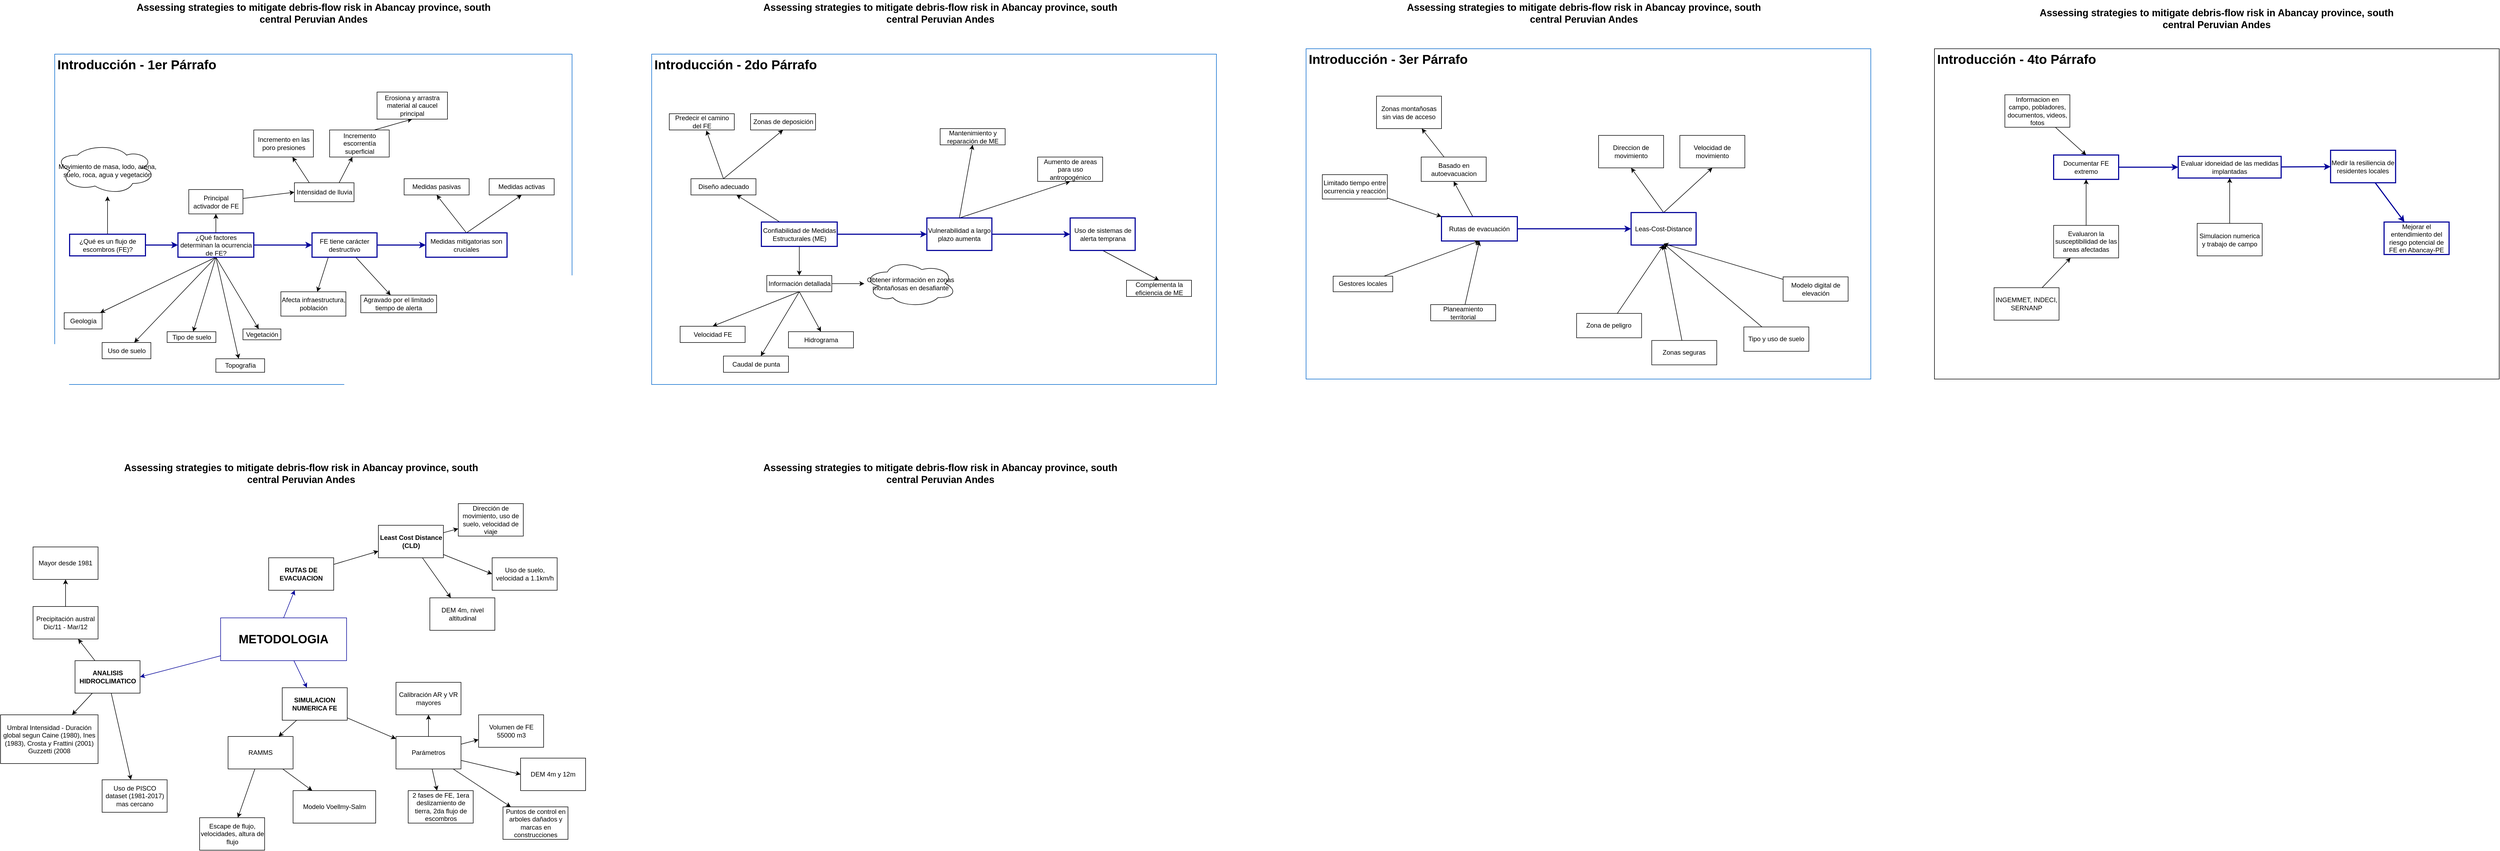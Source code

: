 <mxfile version="13.9.2" type="github">
  <diagram id="wpLm4l1lKHVmqFgt216w" name="Page-1">
    <mxGraphModel dx="1240" dy="643" grid="1" gridSize="10" guides="1" tooltips="1" connect="1" arrows="1" fold="1" page="1" pageScale="1" pageWidth="1169" pageHeight="827" math="0" shadow="0">
      <root>
        <mxCell id="0" />
        <mxCell id="1" parent="0" />
        <mxCell id="ySZGsKwig4zXzQ0qDYDw-18" value="&lt;h1&gt;Introducción - 1er Párrafo&lt;/h1&gt;" style="text;html=1;spacing=5;spacingTop=-20;whiteSpace=wrap;overflow=hidden;rounded=0;strokeColor=#0066CC;direction=west;" parent="1" vertex="1">
          <mxGeometry x="130" y="130" width="955" height="610" as="geometry" />
        </mxCell>
        <mxCell id="wNgRPNMnROrw59EM7K4U-3" value="" style="edgeStyle=orthogonalEdgeStyle;rounded=0;orthogonalLoop=1;jettySize=auto;html=1;strokeColor=#000099;strokeWidth=2;" parent="1" source="5baozU0yPbvPERcWP2Hg-1" target="wNgRPNMnROrw59EM7K4U-1" edge="1">
          <mxGeometry relative="1" as="geometry" />
        </mxCell>
        <mxCell id="wNgRPNMnROrw59EM7K4U-36" value="" style="edgeStyle=none;rounded=0;orthogonalLoop=1;jettySize=auto;html=1;" parent="1" source="5baozU0yPbvPERcWP2Hg-1" target="wNgRPNMnROrw59EM7K4U-35" edge="1">
          <mxGeometry relative="1" as="geometry" />
        </mxCell>
        <mxCell id="5baozU0yPbvPERcWP2Hg-1" value="¿Qué es un flujo de escombros (FE)?" style="rounded=0;whiteSpace=wrap;html=1;strokeColor=#000099;strokeWidth=2;" parent="1" vertex="1">
          <mxGeometry x="157.5" y="462.5" width="140" height="40" as="geometry" />
        </mxCell>
        <mxCell id="5baozU0yPbvPERcWP2Hg-2" value="&lt;div style=&quot;font-size: 18px&quot;&gt;&lt;font style=&quot;font-size: 18px&quot;&gt;&lt;b&gt;Assessing strategies to mitigate debris-flow risk in Abancay province,&amp;nbsp;&lt;/b&gt;&lt;/font&gt;&lt;b&gt;south central Peruvian Andes&lt;/b&gt;&lt;/div&gt;" style="text;html=1;strokeColor=none;fillColor=none;align=center;verticalAlign=middle;whiteSpace=wrap;rounded=0;" parent="1" vertex="1">
          <mxGeometry x="277.5" y="30" width="660" height="50" as="geometry" />
        </mxCell>
        <mxCell id="fSxVsInOuan3p5r798gy-10" value="" style="edgeStyle=orthogonalEdgeStyle;rounded=0;orthogonalLoop=1;jettySize=auto;html=1;" parent="1" edge="1">
          <mxGeometry relative="1" as="geometry">
            <mxPoint x="625.0" y="290" as="sourcePoint" />
          </mxGeometry>
        </mxCell>
        <mxCell id="fSxVsInOuan3p5r798gy-11" value="" style="edgeStyle=orthogonalEdgeStyle;rounded=0;orthogonalLoop=1;jettySize=auto;html=1;" parent="1" edge="1">
          <mxGeometry relative="1" as="geometry">
            <mxPoint x="625.0" y="410" as="sourcePoint" />
          </mxGeometry>
        </mxCell>
        <mxCell id="wNgRPNMnROrw59EM7K4U-4" value="" style="edgeStyle=orthogonalEdgeStyle;rounded=0;orthogonalLoop=1;jettySize=auto;html=1;" parent="1" source="wNgRPNMnROrw59EM7K4U-1" target="wNgRPNMnROrw59EM7K4U-2" edge="1">
          <mxGeometry relative="1" as="geometry" />
        </mxCell>
        <mxCell id="wNgRPNMnROrw59EM7K4U-22" value="" style="rounded=0;orthogonalLoop=1;jettySize=auto;html=1;exitX=0.5;exitY=1;exitDx=0;exitDy=0;" parent="1" source="wNgRPNMnROrw59EM7K4U-1" target="wNgRPNMnROrw59EM7K4U-21" edge="1">
          <mxGeometry relative="1" as="geometry" />
        </mxCell>
        <mxCell id="wNgRPNMnROrw59EM7K4U-26" style="edgeStyle=none;rounded=0;orthogonalLoop=1;jettySize=auto;html=1;exitX=0.5;exitY=1;exitDx=0;exitDy=0;" parent="1" source="wNgRPNMnROrw59EM7K4U-1" target="wNgRPNMnROrw59EM7K4U-28" edge="1">
          <mxGeometry relative="1" as="geometry">
            <mxPoint x="477.5" y="617.5" as="targetPoint" />
          </mxGeometry>
        </mxCell>
        <mxCell id="wNgRPNMnROrw59EM7K4U-29" style="edgeStyle=none;rounded=0;orthogonalLoop=1;jettySize=auto;html=1;exitX=0.5;exitY=1;exitDx=0;exitDy=0;" parent="1" source="wNgRPNMnROrw59EM7K4U-1" target="wNgRPNMnROrw59EM7K4U-30" edge="1">
          <mxGeometry relative="1" as="geometry">
            <mxPoint x="267.5" y="717.5" as="targetPoint" />
          </mxGeometry>
        </mxCell>
        <mxCell id="wNgRPNMnROrw59EM7K4U-31" style="edgeStyle=none;rounded=0;orthogonalLoop=1;jettySize=auto;html=1;exitX=0.5;exitY=1;exitDx=0;exitDy=0;" parent="1" source="wNgRPNMnROrw59EM7K4U-1" target="wNgRPNMnROrw59EM7K4U-32" edge="1">
          <mxGeometry relative="1" as="geometry">
            <mxPoint x="417.676" y="697.5" as="targetPoint" />
          </mxGeometry>
        </mxCell>
        <mxCell id="wNgRPNMnROrw59EM7K4U-33" style="edgeStyle=none;rounded=0;orthogonalLoop=1;jettySize=auto;html=1;exitX=0.5;exitY=1;exitDx=0;exitDy=0;" parent="1" source="wNgRPNMnROrw59EM7K4U-1" target="wNgRPNMnROrw59EM7K4U-34" edge="1">
          <mxGeometry relative="1" as="geometry">
            <mxPoint x="627.5" y="667.5" as="targetPoint" />
          </mxGeometry>
        </mxCell>
        <mxCell id="ySZGsKwig4zXzQ0qDYDw-6" value="" style="edgeStyle=none;rounded=0;orthogonalLoop=1;jettySize=auto;html=1;strokeColor=#000099;strokeWidth=2;" parent="1" source="wNgRPNMnROrw59EM7K4U-1" target="ySZGsKwig4zXzQ0qDYDw-5" edge="1">
          <mxGeometry relative="1" as="geometry" />
        </mxCell>
        <mxCell id="wNgRPNMnROrw59EM7K4U-1" value="¿Qué factores determinan la ocurrencia de FE?" style="rounded=0;whiteSpace=wrap;html=1;strokeColor=#000099;strokeWidth=2;" parent="1" vertex="1">
          <mxGeometry x="357.5" y="460" width="140" height="45" as="geometry" />
        </mxCell>
        <mxCell id="wNgRPNMnROrw59EM7K4U-38" value="" style="edgeStyle=none;rounded=0;orthogonalLoop=1;jettySize=auto;html=1;exitX=0.25;exitY=0;exitDx=0;exitDy=0;" parent="1" source="wNgRPNMnROrw59EM7K4U-42" target="wNgRPNMnROrw59EM7K4U-37" edge="1">
          <mxGeometry relative="1" as="geometry">
            <mxPoint x="605.5" y="397.5" as="sourcePoint" />
          </mxGeometry>
        </mxCell>
        <mxCell id="wNgRPNMnROrw59EM7K4U-41" value="" style="edgeStyle=none;rounded=0;orthogonalLoop=1;jettySize=auto;html=1;exitX=0.75;exitY=0;exitDx=0;exitDy=0;" parent="1" source="wNgRPNMnROrw59EM7K4U-42" target="wNgRPNMnROrw59EM7K4U-40" edge="1">
          <mxGeometry relative="1" as="geometry">
            <mxPoint x="627.5" y="397.5" as="sourcePoint" />
          </mxGeometry>
        </mxCell>
        <mxCell id="wNgRPNMnROrw59EM7K4U-43" style="edgeStyle=none;rounded=0;orthogonalLoop=1;jettySize=auto;html=1;entryX=0;entryY=0.5;entryDx=0;entryDy=0;" parent="1" source="wNgRPNMnROrw59EM7K4U-2" target="wNgRPNMnROrw59EM7K4U-42" edge="1">
          <mxGeometry relative="1" as="geometry" />
        </mxCell>
        <mxCell id="wNgRPNMnROrw59EM7K4U-2" value="Principal activador de FE" style="rounded=0;whiteSpace=wrap;html=1;" parent="1" vertex="1">
          <mxGeometry x="377.5" y="380" width="100" height="45" as="geometry" />
        </mxCell>
        <mxCell id="wNgRPNMnROrw59EM7K4U-21" value="Geología" style="whiteSpace=wrap;html=1;rounded=0;" parent="1" vertex="1">
          <mxGeometry x="147.5" y="607.5" width="70" height="30" as="geometry" />
        </mxCell>
        <mxCell id="wNgRPNMnROrw59EM7K4U-28" value="Topografía" style="rounded=0;whiteSpace=wrap;html=1;" parent="1" vertex="1">
          <mxGeometry x="427.5" y="692.5" width="90" height="25" as="geometry" />
        </mxCell>
        <mxCell id="wNgRPNMnROrw59EM7K4U-30" value="Uso de suelo" style="rounded=0;whiteSpace=wrap;html=1;" parent="1" vertex="1">
          <mxGeometry x="217.5" y="662.5" width="90" height="30" as="geometry" />
        </mxCell>
        <mxCell id="wNgRPNMnROrw59EM7K4U-32" value="Tipo de suelo" style="rounded=0;whiteSpace=wrap;html=1;" parent="1" vertex="1">
          <mxGeometry x="337.5" y="642.5" width="90" height="20" as="geometry" />
        </mxCell>
        <mxCell id="wNgRPNMnROrw59EM7K4U-34" value="Vegetación" style="rounded=0;whiteSpace=wrap;html=1;" parent="1" vertex="1">
          <mxGeometry x="477.5" y="637.5" width="70" height="20" as="geometry" />
        </mxCell>
        <mxCell id="wNgRPNMnROrw59EM7K4U-35" value="Movimiento de masa, lodo, arena, suelo, roca, agua y vegetación" style="ellipse;shape=cloud;whiteSpace=wrap;html=1;rounded=0;direction=west;" parent="1" vertex="1">
          <mxGeometry x="135" y="297.5" width="185" height="95" as="geometry" />
        </mxCell>
        <mxCell id="wNgRPNMnROrw59EM7K4U-37" value="Incremento en las poro presiones" style="rounded=0;whiteSpace=wrap;html=1;" parent="1" vertex="1">
          <mxGeometry x="497.5" y="270" width="110" height="50" as="geometry" />
        </mxCell>
        <mxCell id="ySZGsKwig4zXzQ0qDYDw-3" style="rounded=0;orthogonalLoop=1;jettySize=auto;html=1;exitX=0.75;exitY=0;exitDx=0;exitDy=0;entryX=0.5;entryY=1;entryDx=0;entryDy=0;" parent="1" source="wNgRPNMnROrw59EM7K4U-40" target="ySZGsKwig4zXzQ0qDYDw-2" edge="1">
          <mxGeometry relative="1" as="geometry" />
        </mxCell>
        <mxCell id="wNgRPNMnROrw59EM7K4U-40" value="Incremento escorrentía superficial" style="rounded=0;whiteSpace=wrap;html=1;" parent="1" vertex="1">
          <mxGeometry x="637.5" y="270" width="110" height="50" as="geometry" />
        </mxCell>
        <mxCell id="wNgRPNMnROrw59EM7K4U-42" value="Intensidad de lluvia" style="rounded=0;whiteSpace=wrap;html=1;" parent="1" vertex="1">
          <mxGeometry x="572.5" y="367.5" width="110" height="35" as="geometry" />
        </mxCell>
        <mxCell id="ySZGsKwig4zXzQ0qDYDw-2" value="Erosiona y arrastra material al caucel principal" style="rounded=0;whiteSpace=wrap;html=1;" parent="1" vertex="1">
          <mxGeometry x="725" y="200" width="130" height="50" as="geometry" />
        </mxCell>
        <mxCell id="ySZGsKwig4zXzQ0qDYDw-8" value="" style="edgeStyle=none;rounded=0;orthogonalLoop=1;jettySize=auto;html=1;" parent="1" source="ySZGsKwig4zXzQ0qDYDw-5" target="ySZGsKwig4zXzQ0qDYDw-7" edge="1">
          <mxGeometry relative="1" as="geometry" />
        </mxCell>
        <mxCell id="ySZGsKwig4zXzQ0qDYDw-9" style="edgeStyle=none;rounded=0;orthogonalLoop=1;jettySize=auto;html=1;exitX=0.25;exitY=1;exitDx=0;exitDy=0;" parent="1" source="ySZGsKwig4zXzQ0qDYDw-5" target="ySZGsKwig4zXzQ0qDYDw-10" edge="1">
          <mxGeometry relative="1" as="geometry">
            <mxPoint x="605" y="560" as="targetPoint" />
          </mxGeometry>
        </mxCell>
        <mxCell id="ySZGsKwig4zXzQ0qDYDw-12" value="" style="edgeStyle=none;rounded=0;orthogonalLoop=1;jettySize=auto;html=1;strokeColor=#000099;strokeWidth=2;" parent="1" source="ySZGsKwig4zXzQ0qDYDw-5" target="ySZGsKwig4zXzQ0qDYDw-11" edge="1">
          <mxGeometry relative="1" as="geometry" />
        </mxCell>
        <mxCell id="ySZGsKwig4zXzQ0qDYDw-5" value="FE tiene carácter destructivo" style="whiteSpace=wrap;html=1;rounded=0;strokeColor=#000099;strokeWidth=2;" parent="1" vertex="1">
          <mxGeometry x="605" y="460" width="120" height="45" as="geometry" />
        </mxCell>
        <mxCell id="ySZGsKwig4zXzQ0qDYDw-7" value="Agravado por el limitado tiempo de alerta" style="whiteSpace=wrap;html=1;rounded=0;" parent="1" vertex="1">
          <mxGeometry x="695" y="575" width="140" height="32.5" as="geometry" />
        </mxCell>
        <mxCell id="ySZGsKwig4zXzQ0qDYDw-10" value="Afecta infraestructura, población" style="rounded=0;whiteSpace=wrap;html=1;" parent="1" vertex="1">
          <mxGeometry x="547.5" y="568.75" width="120" height="45" as="geometry" />
        </mxCell>
        <mxCell id="ySZGsKwig4zXzQ0qDYDw-16" style="edgeStyle=none;rounded=0;orthogonalLoop=1;jettySize=auto;html=1;exitX=0.5;exitY=0;exitDx=0;exitDy=0;entryX=0.5;entryY=1;entryDx=0;entryDy=0;" parent="1" source="ySZGsKwig4zXzQ0qDYDw-11" target="ySZGsKwig4zXzQ0qDYDw-14" edge="1">
          <mxGeometry relative="1" as="geometry" />
        </mxCell>
        <mxCell id="ySZGsKwig4zXzQ0qDYDw-17" style="edgeStyle=none;rounded=0;orthogonalLoop=1;jettySize=auto;html=1;exitX=0.5;exitY=0;exitDx=0;exitDy=0;entryX=0.5;entryY=1;entryDx=0;entryDy=0;" parent="1" source="ySZGsKwig4zXzQ0qDYDw-11" target="ySZGsKwig4zXzQ0qDYDw-15" edge="1">
          <mxGeometry relative="1" as="geometry" />
        </mxCell>
        <mxCell id="ySZGsKwig4zXzQ0qDYDw-11" value="Medidas mitigatorias son cruciales" style="whiteSpace=wrap;html=1;rounded=0;strokeColor=#000099;strokeWidth=2;" parent="1" vertex="1">
          <mxGeometry x="815" y="460" width="150" height="45" as="geometry" />
        </mxCell>
        <mxCell id="ySZGsKwig4zXzQ0qDYDw-14" value="Medidas pasivas" style="rounded=0;whiteSpace=wrap;html=1;" parent="1" vertex="1">
          <mxGeometry x="775" y="360" width="120" height="30" as="geometry" />
        </mxCell>
        <mxCell id="ySZGsKwig4zXzQ0qDYDw-15" value="Medidas activas" style="rounded=0;whiteSpace=wrap;html=1;" parent="1" vertex="1">
          <mxGeometry x="932" y="360" width="120" height="30" as="geometry" />
        </mxCell>
        <mxCell id="ySZGsKwig4zXzQ0qDYDw-19" value="&lt;h1&gt;Introducción - 2do Párrafo&lt;/h1&gt;" style="text;html=1;spacing=5;spacingTop=-20;whiteSpace=wrap;overflow=hidden;rounded=0;strokeColor=#0066CC;" parent="1" vertex="1">
          <mxGeometry x="1232" y="130" width="1042.5" height="610" as="geometry" />
        </mxCell>
        <mxCell id="ySZGsKwig4zXzQ0qDYDw-20" value="&lt;div style=&quot;font-size: 18px&quot;&gt;&lt;font style=&quot;font-size: 18px&quot;&gt;&lt;b&gt;Assessing strategies to mitigate debris-flow risk in Abancay province,&amp;nbsp;&lt;/b&gt;&lt;/font&gt;&lt;b&gt;south central Peruvian Andes&lt;/b&gt;&lt;/div&gt;" style="text;html=1;strokeColor=none;fillColor=none;align=center;verticalAlign=middle;whiteSpace=wrap;rounded=0;" parent="1" vertex="1">
          <mxGeometry x="1434.5" y="30" width="660" height="50" as="geometry" />
        </mxCell>
        <mxCell id="ySZGsKwig4zXzQ0qDYDw-23" value="" style="edgeStyle=none;rounded=0;orthogonalLoop=1;jettySize=auto;html=1;" parent="1" source="ySZGsKwig4zXzQ0qDYDw-21" target="ySZGsKwig4zXzQ0qDYDw-22" edge="1">
          <mxGeometry relative="1" as="geometry" />
        </mxCell>
        <mxCell id="ySZGsKwig4zXzQ0qDYDw-29" value="" style="edgeStyle=none;rounded=0;orthogonalLoop=1;jettySize=auto;html=1;" parent="1" source="ySZGsKwig4zXzQ0qDYDw-21" target="ySZGsKwig4zXzQ0qDYDw-28" edge="1">
          <mxGeometry relative="1" as="geometry" />
        </mxCell>
        <mxCell id="Er21plmH31kkiSpSvX1S-9" value="" style="edgeStyle=none;rounded=0;orthogonalLoop=1;jettySize=auto;html=1;strokeColor=#000099;strokeWidth=2;" parent="1" source="ySZGsKwig4zXzQ0qDYDw-21" target="Er21plmH31kkiSpSvX1S-8" edge="1">
          <mxGeometry relative="1" as="geometry" />
        </mxCell>
        <mxCell id="ySZGsKwig4zXzQ0qDYDw-21" value="Confiabilidad de Medidas Estructurales (ME)" style="rounded=0;whiteSpace=wrap;html=1;fillColor=none;strokeColor=#000099;strokeWidth=2;" parent="1" vertex="1">
          <mxGeometry x="1434.5" y="440" width="140" height="45" as="geometry" />
        </mxCell>
        <mxCell id="ySZGsKwig4zXzQ0qDYDw-26" style="edgeStyle=none;rounded=0;orthogonalLoop=1;jettySize=auto;html=1;exitX=0.5;exitY=0;exitDx=0;exitDy=0;entryX=0.57;entryY=1.033;entryDx=0;entryDy=0;entryPerimeter=0;" parent="1" source="ySZGsKwig4zXzQ0qDYDw-22" target="ySZGsKwig4zXzQ0qDYDw-24" edge="1">
          <mxGeometry relative="1" as="geometry" />
        </mxCell>
        <mxCell id="ySZGsKwig4zXzQ0qDYDw-27" style="edgeStyle=none;rounded=0;orthogonalLoop=1;jettySize=auto;html=1;exitX=0.5;exitY=0;exitDx=0;exitDy=0;entryX=0.5;entryY=1;entryDx=0;entryDy=0;" parent="1" source="ySZGsKwig4zXzQ0qDYDw-22" target="ySZGsKwig4zXzQ0qDYDw-25" edge="1">
          <mxGeometry relative="1" as="geometry" />
        </mxCell>
        <mxCell id="ySZGsKwig4zXzQ0qDYDw-22" value="Diseño adecuado" style="rounded=0;whiteSpace=wrap;html=1;strokeColor=#000000;fillColor=none;" parent="1" vertex="1">
          <mxGeometry x="1304.5" y="360" width="120" height="30" as="geometry" />
        </mxCell>
        <mxCell id="ySZGsKwig4zXzQ0qDYDw-24" value="Predecir el camino del FE" style="rounded=0;whiteSpace=wrap;html=1;strokeColor=#000000;fillColor=none;" parent="1" vertex="1">
          <mxGeometry x="1264.5" y="240" width="120" height="30" as="geometry" />
        </mxCell>
        <mxCell id="ySZGsKwig4zXzQ0qDYDw-25" value="Zonas de deposición" style="rounded=0;whiteSpace=wrap;html=1;strokeColor=#000000;fillColor=none;" parent="1" vertex="1">
          <mxGeometry x="1414.5" y="240" width="120" height="30" as="geometry" />
        </mxCell>
        <mxCell id="Er21plmH31kkiSpSvX1S-3" style="rounded=0;orthogonalLoop=1;jettySize=auto;html=1;exitX=0.5;exitY=1;exitDx=0;exitDy=0;entryX=0.5;entryY=0;entryDx=0;entryDy=0;" parent="1" source="ySZGsKwig4zXzQ0qDYDw-28" target="ySZGsKwig4zXzQ0qDYDw-30" edge="1">
          <mxGeometry relative="1" as="geometry" />
        </mxCell>
        <mxCell id="Er21plmH31kkiSpSvX1S-4" style="edgeStyle=none;rounded=0;orthogonalLoop=1;jettySize=auto;html=1;exitX=0.5;exitY=1;exitDx=0;exitDy=0;" parent="1" source="ySZGsKwig4zXzQ0qDYDw-28" target="Er21plmH31kkiSpSvX1S-1" edge="1">
          <mxGeometry relative="1" as="geometry" />
        </mxCell>
        <mxCell id="Er21plmH31kkiSpSvX1S-5" style="edgeStyle=none;rounded=0;orthogonalLoop=1;jettySize=auto;html=1;exitX=0.5;exitY=1;exitDx=0;exitDy=0;entryX=0.5;entryY=0;entryDx=0;entryDy=0;" parent="1" source="ySZGsKwig4zXzQ0qDYDw-28" target="Er21plmH31kkiSpSvX1S-2" edge="1">
          <mxGeometry relative="1" as="geometry" />
        </mxCell>
        <mxCell id="Er21plmH31kkiSpSvX1S-7" value="" style="edgeStyle=none;rounded=0;orthogonalLoop=1;jettySize=auto;html=1;" parent="1" source="ySZGsKwig4zXzQ0qDYDw-28" target="Er21plmH31kkiSpSvX1S-6" edge="1">
          <mxGeometry relative="1" as="geometry" />
        </mxCell>
        <mxCell id="ySZGsKwig4zXzQ0qDYDw-28" value="Información detallada" style="whiteSpace=wrap;html=1;rounded=0;fillColor=none;" parent="1" vertex="1">
          <mxGeometry x="1444.5" y="538.75" width="120" height="30" as="geometry" />
        </mxCell>
        <mxCell id="ySZGsKwig4zXzQ0qDYDw-30" value="Velocidad FE" style="rounded=0;whiteSpace=wrap;html=1;strokeColor=#000000;fillColor=none;" parent="1" vertex="1">
          <mxGeometry x="1284.5" y="632.5" width="120" height="30" as="geometry" />
        </mxCell>
        <mxCell id="Er21plmH31kkiSpSvX1S-1" value="Caudal de punta" style="rounded=0;whiteSpace=wrap;html=1;strokeColor=#000000;fillColor=none;" parent="1" vertex="1">
          <mxGeometry x="1364.5" y="687.5" width="120" height="30" as="geometry" />
        </mxCell>
        <mxCell id="Er21plmH31kkiSpSvX1S-2" value="Hidrograma" style="rounded=0;whiteSpace=wrap;html=1;strokeColor=#000000;fillColor=none;" parent="1" vertex="1">
          <mxGeometry x="1484.5" y="642.5" width="120" height="30" as="geometry" />
        </mxCell>
        <mxCell id="Er21plmH31kkiSpSvX1S-6" value="Obtener información en zonas montañosas en desafiante" style="ellipse;shape=cloud;whiteSpace=wrap;html=1;rounded=0;fillColor=none;" parent="1" vertex="1">
          <mxGeometry x="1624.5" y="510.63" width="170" height="86.25" as="geometry" />
        </mxCell>
        <mxCell id="Er21plmH31kkiSpSvX1S-12" style="edgeStyle=none;rounded=0;orthogonalLoop=1;jettySize=auto;html=1;exitX=0.5;exitY=0;exitDx=0;exitDy=0;entryX=0.5;entryY=1;entryDx=0;entryDy=0;" parent="1" source="Er21plmH31kkiSpSvX1S-8" target="Er21plmH31kkiSpSvX1S-10" edge="1">
          <mxGeometry relative="1" as="geometry" />
        </mxCell>
        <mxCell id="Er21plmH31kkiSpSvX1S-13" style="edgeStyle=none;rounded=0;orthogonalLoop=1;jettySize=auto;html=1;exitX=0.5;exitY=0;exitDx=0;exitDy=0;entryX=0.5;entryY=1;entryDx=0;entryDy=0;" parent="1" source="Er21plmH31kkiSpSvX1S-8" target="Er21plmH31kkiSpSvX1S-11" edge="1">
          <mxGeometry relative="1" as="geometry" />
        </mxCell>
        <mxCell id="Er21plmH31kkiSpSvX1S-15" value="" style="edgeStyle=none;rounded=0;orthogonalLoop=1;jettySize=auto;html=1;strokeColor=#000099;strokeWidth=2;" parent="1" source="Er21plmH31kkiSpSvX1S-8" target="Er21plmH31kkiSpSvX1S-14" edge="1">
          <mxGeometry relative="1" as="geometry" />
        </mxCell>
        <mxCell id="Er21plmH31kkiSpSvX1S-8" value="Vulnerabilidad a largo plazo aumenta" style="whiteSpace=wrap;html=1;rounded=0;fillColor=none;strokeColor=#000099;strokeWidth=2;" parent="1" vertex="1">
          <mxGeometry x="1740" y="432.5" width="120" height="60" as="geometry" />
        </mxCell>
        <mxCell id="Er21plmH31kkiSpSvX1S-10" value="Mantenimiento y reparación de ME" style="rounded=0;whiteSpace=wrap;html=1;" parent="1" vertex="1">
          <mxGeometry x="1764.5" y="267.5" width="120" height="30" as="geometry" />
        </mxCell>
        <mxCell id="Er21plmH31kkiSpSvX1S-11" value="Aumento de areas para uso antropogénico" style="rounded=0;whiteSpace=wrap;html=1;" parent="1" vertex="1">
          <mxGeometry x="1944.5" y="320" width="120" height="45" as="geometry" />
        </mxCell>
        <mxCell id="Er21plmH31kkiSpSvX1S-17" style="edgeStyle=none;rounded=0;orthogonalLoop=1;jettySize=auto;html=1;exitX=0.5;exitY=1;exitDx=0;exitDy=0;entryX=0.5;entryY=0;entryDx=0;entryDy=0;" parent="1" source="Er21plmH31kkiSpSvX1S-14" target="Er21plmH31kkiSpSvX1S-16" edge="1">
          <mxGeometry relative="1" as="geometry" />
        </mxCell>
        <mxCell id="Er21plmH31kkiSpSvX1S-14" value="Uso de sistemas de alerta temprana" style="whiteSpace=wrap;html=1;rounded=0;fillColor=none;strokeColor=#000099;strokeWidth=2;" parent="1" vertex="1">
          <mxGeometry x="2004.5" y="432.5" width="120" height="60" as="geometry" />
        </mxCell>
        <mxCell id="Er21plmH31kkiSpSvX1S-16" value="Complementa la eficiencia de ME" style="rounded=0;whiteSpace=wrap;html=1;" parent="1" vertex="1">
          <mxGeometry x="2108.5" y="547.5" width="120" height="30" as="geometry" />
        </mxCell>
        <mxCell id="xFOhFiwMslcYFL14uzYc-1" value="&lt;h1&gt;Introducción - 3er Párrafo&lt;/h1&gt;" style="text;html=1;spacing=5;spacingTop=-20;whiteSpace=wrap;overflow=hidden;rounded=0;strokeColor=#0066CC;" parent="1" vertex="1">
          <mxGeometry x="2440" y="120" width="1042.5" height="610" as="geometry" />
        </mxCell>
        <mxCell id="xFOhFiwMslcYFL14uzYc-4" value="" style="edgeStyle=none;rounded=0;orthogonalLoop=1;jettySize=auto;html=1;strokeColor=#000099;strokeWidth=2;" parent="1" source="xFOhFiwMslcYFL14uzYc-5" target="xFOhFiwMslcYFL14uzYc-23" edge="1">
          <mxGeometry relative="1" as="geometry" />
        </mxCell>
        <mxCell id="2iJ0x8jLQ9vWATZGjLlb-4" style="rounded=0;orthogonalLoop=1;jettySize=auto;html=1;entryX=0.5;entryY=1;entryDx=0;entryDy=0;" parent="1" source="xFOhFiwMslcYFL14uzYc-5" target="2iJ0x8jLQ9vWATZGjLlb-3" edge="1">
          <mxGeometry relative="1" as="geometry" />
        </mxCell>
        <mxCell id="xFOhFiwMslcYFL14uzYc-5" value="Rutas de evacuación" style="rounded=0;whiteSpace=wrap;html=1;fillColor=none;strokeColor=#000099;strokeWidth=2;" parent="1" vertex="1">
          <mxGeometry x="2690" y="430" width="140" height="45" as="geometry" />
        </mxCell>
        <mxCell id="2iJ0x8jLQ9vWATZGjLlb-28" style="edgeStyle=none;rounded=0;orthogonalLoop=1;jettySize=auto;html=1;entryX=0.5;entryY=1;entryDx=0;entryDy=0;exitX=0.5;exitY=0;exitDx=0;exitDy=0;" parent="1" source="xFOhFiwMslcYFL14uzYc-23" target="2iJ0x8jLQ9vWATZGjLlb-15" edge="1">
          <mxGeometry relative="1" as="geometry" />
        </mxCell>
        <mxCell id="2iJ0x8jLQ9vWATZGjLlb-29" style="edgeStyle=none;rounded=0;orthogonalLoop=1;jettySize=auto;html=1;exitX=0.5;exitY=0;exitDx=0;exitDy=0;entryX=0.5;entryY=1;entryDx=0;entryDy=0;" parent="1" source="xFOhFiwMslcYFL14uzYc-23" target="2iJ0x8jLQ9vWATZGjLlb-17" edge="1">
          <mxGeometry relative="1" as="geometry" />
        </mxCell>
        <mxCell id="xFOhFiwMslcYFL14uzYc-23" value="Leas-Cost-Distance" style="whiteSpace=wrap;html=1;rounded=0;fillColor=none;strokeColor=#000099;strokeWidth=2;" parent="1" vertex="1">
          <mxGeometry x="3040" y="422.5" width="120" height="60" as="geometry" />
        </mxCell>
        <mxCell id="xFOhFiwMslcYFL14uzYc-29" value="&lt;div style=&quot;font-size: 18px&quot;&gt;&lt;font style=&quot;font-size: 18px&quot;&gt;&lt;b&gt;Assessing strategies to mitigate debris-flow risk in Abancay province,&amp;nbsp;&lt;/b&gt;&lt;/font&gt;&lt;b&gt;south central Peruvian Andes&lt;/b&gt;&lt;/div&gt;" style="text;html=1;strokeColor=none;fillColor=none;align=center;verticalAlign=middle;whiteSpace=wrap;rounded=0;" parent="1" vertex="1">
          <mxGeometry x="2622.5" y="30" width="660" height="50" as="geometry" />
        </mxCell>
        <mxCell id="2iJ0x8jLQ9vWATZGjLlb-6" value="" style="edgeStyle=none;rounded=0;orthogonalLoop=1;jettySize=auto;html=1;" parent="1" source="2iJ0x8jLQ9vWATZGjLlb-3" target="2iJ0x8jLQ9vWATZGjLlb-5" edge="1">
          <mxGeometry relative="1" as="geometry" />
        </mxCell>
        <mxCell id="2iJ0x8jLQ9vWATZGjLlb-3" value="Basado en autoevacuacion" style="rounded=0;whiteSpace=wrap;html=1;" parent="1" vertex="1">
          <mxGeometry x="2652.5" y="320" width="120" height="45" as="geometry" />
        </mxCell>
        <mxCell id="2iJ0x8jLQ9vWATZGjLlb-5" value="Zonas montañosas sin vias de acceso" style="whiteSpace=wrap;html=1;rounded=0;" parent="1" vertex="1">
          <mxGeometry x="2570" y="207.5" width="120" height="60" as="geometry" />
        </mxCell>
        <mxCell id="2iJ0x8jLQ9vWATZGjLlb-8" style="edgeStyle=none;rounded=0;orthogonalLoop=1;jettySize=auto;html=1;entryX=0.5;entryY=1;entryDx=0;entryDy=0;" parent="1" source="2iJ0x8jLQ9vWATZGjLlb-7" target="xFOhFiwMslcYFL14uzYc-5" edge="1">
          <mxGeometry relative="1" as="geometry" />
        </mxCell>
        <mxCell id="2iJ0x8jLQ9vWATZGjLlb-7" value="Gestores locales" style="rounded=0;whiteSpace=wrap;html=1;" parent="1" vertex="1">
          <mxGeometry x="2490" y="540" width="110" height="28.76" as="geometry" />
        </mxCell>
        <mxCell id="2iJ0x8jLQ9vWATZGjLlb-10" style="edgeStyle=none;rounded=0;orthogonalLoop=1;jettySize=auto;html=1;entryX=0.5;entryY=1;entryDx=0;entryDy=0;" parent="1" source="2iJ0x8jLQ9vWATZGjLlb-9" target="xFOhFiwMslcYFL14uzYc-5" edge="1">
          <mxGeometry relative="1" as="geometry" />
        </mxCell>
        <mxCell id="2iJ0x8jLQ9vWATZGjLlb-9" value="Planeamiento territorial" style="rounded=0;whiteSpace=wrap;html=1;" parent="1" vertex="1">
          <mxGeometry x="2670" y="592.5" width="120" height="30" as="geometry" />
        </mxCell>
        <mxCell id="2iJ0x8jLQ9vWATZGjLlb-14" style="edgeStyle=none;rounded=0;orthogonalLoop=1;jettySize=auto;html=1;entryX=0;entryY=0;entryDx=0;entryDy=0;" parent="1" source="2iJ0x8jLQ9vWATZGjLlb-13" target="xFOhFiwMslcYFL14uzYc-5" edge="1">
          <mxGeometry relative="1" as="geometry" />
        </mxCell>
        <mxCell id="2iJ0x8jLQ9vWATZGjLlb-13" value="Limitado tiempo entre ocurrencia y reacción" style="rounded=0;whiteSpace=wrap;html=1;" parent="1" vertex="1">
          <mxGeometry x="2470" y="352.5" width="120" height="45" as="geometry" />
        </mxCell>
        <mxCell id="2iJ0x8jLQ9vWATZGjLlb-15" value="Direccion de movimiento" style="rounded=0;whiteSpace=wrap;html=1;" parent="1" vertex="1">
          <mxGeometry x="2980" y="280" width="120" height="60" as="geometry" />
        </mxCell>
        <mxCell id="2iJ0x8jLQ9vWATZGjLlb-26" style="edgeStyle=none;rounded=0;orthogonalLoop=1;jettySize=auto;html=1;" parent="1" source="2iJ0x8jLQ9vWATZGjLlb-16" edge="1">
          <mxGeometry relative="1" as="geometry">
            <mxPoint x="3100" y="480" as="targetPoint" />
          </mxGeometry>
        </mxCell>
        <mxCell id="2iJ0x8jLQ9vWATZGjLlb-16" value="Tipo y uso de suelo" style="rounded=0;whiteSpace=wrap;html=1;" parent="1" vertex="1">
          <mxGeometry x="3248.13" y="633.75" width="120" height="45" as="geometry" />
        </mxCell>
        <mxCell id="2iJ0x8jLQ9vWATZGjLlb-17" value="Velocidad de movimiento" style="rounded=0;whiteSpace=wrap;html=1;" parent="1" vertex="1">
          <mxGeometry x="3130" y="280" width="120" height="60" as="geometry" />
        </mxCell>
        <mxCell id="2iJ0x8jLQ9vWATZGjLlb-23" style="edgeStyle=none;rounded=0;orthogonalLoop=1;jettySize=auto;html=1;entryX=0.5;entryY=1;entryDx=0;entryDy=0;" parent="1" source="2iJ0x8jLQ9vWATZGjLlb-18" target="xFOhFiwMslcYFL14uzYc-23" edge="1">
          <mxGeometry relative="1" as="geometry" />
        </mxCell>
        <mxCell id="2iJ0x8jLQ9vWATZGjLlb-18" value="Zona de peligro" style="rounded=0;whiteSpace=wrap;html=1;" parent="1" vertex="1">
          <mxGeometry x="2939.38" y="608.75" width="120" height="45" as="geometry" />
        </mxCell>
        <mxCell id="2iJ0x8jLQ9vWATZGjLlb-25" style="edgeStyle=none;rounded=0;orthogonalLoop=1;jettySize=auto;html=1;" parent="1" source="2iJ0x8jLQ9vWATZGjLlb-21" edge="1">
          <mxGeometry relative="1" as="geometry">
            <mxPoint x="3100" y="480" as="targetPoint" />
          </mxGeometry>
        </mxCell>
        <mxCell id="2iJ0x8jLQ9vWATZGjLlb-21" value="Modelo digital de elevación" style="rounded=0;whiteSpace=wrap;html=1;" parent="1" vertex="1">
          <mxGeometry x="3320.63" y="541.25" width="120" height="45" as="geometry" />
        </mxCell>
        <mxCell id="2iJ0x8jLQ9vWATZGjLlb-24" style="edgeStyle=none;rounded=0;orthogonalLoop=1;jettySize=auto;html=1;entryX=0.5;entryY=1;entryDx=0;entryDy=0;" parent="1" source="2iJ0x8jLQ9vWATZGjLlb-22" target="xFOhFiwMslcYFL14uzYc-23" edge="1">
          <mxGeometry relative="1" as="geometry" />
        </mxCell>
        <mxCell id="2iJ0x8jLQ9vWATZGjLlb-22" value="Zonas seguras" style="rounded=0;whiteSpace=wrap;html=1;" parent="1" vertex="1">
          <mxGeometry x="3078.13" y="658.75" width="120" height="45" as="geometry" />
        </mxCell>
        <mxCell id="2iJ0x8jLQ9vWATZGjLlb-31" value="&lt;h1&gt;Introducción - 4to Párrafo&lt;/h1&gt;" style="text;html=1;spacing=5;spacingTop=-20;whiteSpace=wrap;overflow=hidden;rounded=0;strokeColor=#000000;" parent="1" vertex="1">
          <mxGeometry x="3600" y="120" width="1042.5" height="610" as="geometry" />
        </mxCell>
        <mxCell id="2iJ0x8jLQ9vWATZGjLlb-32" value="&lt;div style=&quot;font-size: 18px&quot;&gt;&lt;font style=&quot;font-size: 18px&quot;&gt;&lt;b&gt;Assessing strategies to mitigate debris-flow risk in Abancay province,&amp;nbsp;&lt;/b&gt;&lt;/font&gt;&lt;b&gt;south central Peruvian Andes&lt;/b&gt;&lt;/div&gt;" style="text;html=1;strokeColor=none;fillColor=none;align=center;verticalAlign=middle;whiteSpace=wrap;rounded=0;" parent="1" vertex="1">
          <mxGeometry x="3791.25" y="40" width="660" height="50" as="geometry" />
        </mxCell>
        <mxCell id="2iJ0x8jLQ9vWATZGjLlb-42" style="edgeStyle=none;rounded=0;orthogonalLoop=1;jettySize=auto;html=1;entryX=0;entryY=0.5;entryDx=0;entryDy=0;strokeWidth=2;strokeColor=#000099;" parent="1" source="2iJ0x8jLQ9vWATZGjLlb-33" target="2iJ0x8jLQ9vWATZGjLlb-34" edge="1">
          <mxGeometry relative="1" as="geometry" />
        </mxCell>
        <mxCell id="2iJ0x8jLQ9vWATZGjLlb-33" value="Documentar FE extremo" style="rounded=0;whiteSpace=wrap;html=1;strokeWidth=2;strokeColor=#000099;" parent="1" vertex="1">
          <mxGeometry x="3820" y="316.25" width="120" height="45" as="geometry" />
        </mxCell>
        <mxCell id="2iJ0x8jLQ9vWATZGjLlb-43" style="edgeStyle=none;rounded=0;orthogonalLoop=1;jettySize=auto;html=1;strokeWidth=2;strokeColor=#000099;" parent="1" source="2iJ0x8jLQ9vWATZGjLlb-34" target="2iJ0x8jLQ9vWATZGjLlb-35" edge="1">
          <mxGeometry relative="1" as="geometry" />
        </mxCell>
        <mxCell id="2iJ0x8jLQ9vWATZGjLlb-34" value="Evaluar idoneidad de las medidas implantadas" style="rounded=0;whiteSpace=wrap;html=1;strokeWidth=2;strokeColor=#000099;" parent="1" vertex="1">
          <mxGeometry x="4050" y="318.75" width="190" height="40" as="geometry" />
        </mxCell>
        <mxCell id="2iJ0x8jLQ9vWATZGjLlb-52" value="" style="edgeStyle=none;rounded=0;orthogonalLoop=1;jettySize=auto;html=1;strokeWidth=2;strokeColor=#000099;" parent="1" source="2iJ0x8jLQ9vWATZGjLlb-35" target="2iJ0x8jLQ9vWATZGjLlb-51" edge="1">
          <mxGeometry relative="1" as="geometry" />
        </mxCell>
        <mxCell id="2iJ0x8jLQ9vWATZGjLlb-35" value="Medir la resiliencia de residentes locales" style="rounded=0;whiteSpace=wrap;html=1;strokeWidth=2;strokeColor=#000099;" parent="1" vertex="1">
          <mxGeometry x="4331.25" y="307.5" width="120" height="60" as="geometry" />
        </mxCell>
        <mxCell id="2iJ0x8jLQ9vWATZGjLlb-38" value="" style="edgeStyle=none;rounded=0;orthogonalLoop=1;jettySize=auto;html=1;" parent="1" source="2iJ0x8jLQ9vWATZGjLlb-36" target="2iJ0x8jLQ9vWATZGjLlb-37" edge="1">
          <mxGeometry relative="1" as="geometry" />
        </mxCell>
        <mxCell id="2iJ0x8jLQ9vWATZGjLlb-36" value="INGEMMET, INDECI, SERNANP" style="rounded=0;whiteSpace=wrap;html=1;" parent="1" vertex="1">
          <mxGeometry x="3710" y="561.25" width="120" height="60" as="geometry" />
        </mxCell>
        <mxCell id="2iJ0x8jLQ9vWATZGjLlb-39" style="edgeStyle=none;rounded=0;orthogonalLoop=1;jettySize=auto;html=1;entryX=0.5;entryY=1;entryDx=0;entryDy=0;" parent="1" source="2iJ0x8jLQ9vWATZGjLlb-37" target="2iJ0x8jLQ9vWATZGjLlb-33" edge="1">
          <mxGeometry relative="1" as="geometry" />
        </mxCell>
        <mxCell id="2iJ0x8jLQ9vWATZGjLlb-37" value="Evaluaron la susceptibilidad de las areas afectadas" style="rounded=0;whiteSpace=wrap;html=1;" parent="1" vertex="1">
          <mxGeometry x="3820" y="446.25" width="120" height="60" as="geometry" />
        </mxCell>
        <mxCell id="2iJ0x8jLQ9vWATZGjLlb-46" style="edgeStyle=none;rounded=0;orthogonalLoop=1;jettySize=auto;html=1;entryX=0.5;entryY=1;entryDx=0;entryDy=0;strokeWidth=1;" parent="1" source="2iJ0x8jLQ9vWATZGjLlb-44" target="2iJ0x8jLQ9vWATZGjLlb-34" edge="1">
          <mxGeometry relative="1" as="geometry" />
        </mxCell>
        <mxCell id="2iJ0x8jLQ9vWATZGjLlb-44" value="Simulacion numerica y trabajo de campo" style="rounded=0;whiteSpace=wrap;html=1;strokeWidth=1;" parent="1" vertex="1">
          <mxGeometry x="4085" y="442.5" width="120" height="60" as="geometry" />
        </mxCell>
        <mxCell id="2iJ0x8jLQ9vWATZGjLlb-50" style="edgeStyle=none;rounded=0;orthogonalLoop=1;jettySize=auto;html=1;entryX=0.5;entryY=0;entryDx=0;entryDy=0;strokeColor=#000000;strokeWidth=1;" parent="1" source="2iJ0x8jLQ9vWATZGjLlb-49" target="2iJ0x8jLQ9vWATZGjLlb-33" edge="1">
          <mxGeometry relative="1" as="geometry" />
        </mxCell>
        <mxCell id="2iJ0x8jLQ9vWATZGjLlb-49" value="Informacion en campo, pobladores, documentos, videos, fotos" style="rounded=0;whiteSpace=wrap;html=1;strokeColor=#000000;strokeWidth=1;" parent="1" vertex="1">
          <mxGeometry x="3730" y="205" width="120" height="60" as="geometry" />
        </mxCell>
        <mxCell id="2iJ0x8jLQ9vWATZGjLlb-51" value="Mejorar el entendimiento del riesgo potencial de FE en Abancay-PE" style="whiteSpace=wrap;html=1;rounded=0;strokeColor=#000099;strokeWidth=2;" parent="1" vertex="1">
          <mxGeometry x="4430" y="440" width="120" height="60" as="geometry" />
        </mxCell>
        <mxCell id="vYYVeHFWFDDA40Wc0l0g-1" value="&lt;div style=&quot;font-size: 18px&quot;&gt;&lt;font style=&quot;font-size: 18px&quot;&gt;&lt;b&gt;Assessing strategies to mitigate debris-flow risk in Abancay province,&amp;nbsp;&lt;/b&gt;&lt;/font&gt;&lt;b&gt;south central Peruvian Andes&lt;/b&gt;&lt;/div&gt;" style="text;html=1;strokeColor=none;fillColor=none;align=center;verticalAlign=middle;whiteSpace=wrap;rounded=0;" parent="1" vertex="1">
          <mxGeometry x="255" y="880" width="660" height="50" as="geometry" />
        </mxCell>
        <mxCell id="vYYVeHFWFDDA40Wc0l0g-12" style="edgeStyle=none;rounded=0;orthogonalLoop=1;jettySize=auto;html=1;entryX=1;entryY=0.5;entryDx=0;entryDy=0;strokeColor=#000099;" parent="1" source="vYYVeHFWFDDA40Wc0l0g-2" target="vYYVeHFWFDDA40Wc0l0g-3" edge="1">
          <mxGeometry relative="1" as="geometry" />
        </mxCell>
        <mxCell id="vYYVeHFWFDDA40Wc0l0g-14" value="" style="edgeStyle=none;rounded=0;orthogonalLoop=1;jettySize=auto;html=1;strokeColor=#000099;" parent="1" source="vYYVeHFWFDDA40Wc0l0g-2" target="vYYVeHFWFDDA40Wc0l0g-13" edge="1">
          <mxGeometry relative="1" as="geometry" />
        </mxCell>
        <mxCell id="vYYVeHFWFDDA40Wc0l0g-35" value="" style="edgeStyle=none;rounded=0;orthogonalLoop=1;jettySize=auto;html=1;exitX=0.5;exitY=0;exitDx=0;exitDy=0;strokeColor=#000099;" parent="1" source="vYYVeHFWFDDA40Wc0l0g-2" target="vYYVeHFWFDDA40Wc0l0g-34" edge="1">
          <mxGeometry relative="1" as="geometry">
            <mxPoint x="623.745" y="1171" as="sourcePoint" />
          </mxGeometry>
        </mxCell>
        <mxCell id="vYYVeHFWFDDA40Wc0l0g-2" value="&lt;b&gt;&lt;font style=&quot;font-size: 22px&quot;&gt;METODOLOGIA&lt;/font&gt;&lt;/b&gt;" style="rounded=0;whiteSpace=wrap;html=1;strokeColor=#000099;" parent="1" vertex="1">
          <mxGeometry x="436.25" y="1171" width="232.5" height="79" as="geometry" />
        </mxCell>
        <mxCell id="vYYVeHFWFDDA40Wc0l0g-5" value="" style="rounded=0;orthogonalLoop=1;jettySize=auto;html=1;" parent="1" source="vYYVeHFWFDDA40Wc0l0g-3" target="vYYVeHFWFDDA40Wc0l0g-4" edge="1">
          <mxGeometry relative="1" as="geometry" />
        </mxCell>
        <mxCell id="vYYVeHFWFDDA40Wc0l0g-9" value="" style="edgeStyle=none;rounded=0;orthogonalLoop=1;jettySize=auto;html=1;" parent="1" source="vYYVeHFWFDDA40Wc0l0g-3" target="vYYVeHFWFDDA40Wc0l0g-8" edge="1">
          <mxGeometry relative="1" as="geometry" />
        </mxCell>
        <mxCell id="vYYVeHFWFDDA40Wc0l0g-10" style="edgeStyle=none;rounded=0;orthogonalLoop=1;jettySize=auto;html=1;" parent="1" source="vYYVeHFWFDDA40Wc0l0g-3" target="vYYVeHFWFDDA40Wc0l0g-11" edge="1">
          <mxGeometry relative="1" as="geometry">
            <mxPoint x="120" y="1390" as="targetPoint" />
          </mxGeometry>
        </mxCell>
        <mxCell id="vYYVeHFWFDDA40Wc0l0g-3" value="&lt;b&gt;ANALISIS HIDROCLIMATICO&lt;/b&gt;" style="rounded=0;whiteSpace=wrap;html=1;" parent="1" vertex="1">
          <mxGeometry x="167.5" y="1250" width="120" height="60" as="geometry" />
        </mxCell>
        <mxCell id="vYYVeHFWFDDA40Wc0l0g-7" value="" style="edgeStyle=none;rounded=0;orthogonalLoop=1;jettySize=auto;html=1;entryX=0.5;entryY=1;entryDx=0;entryDy=0;" parent="1" source="vYYVeHFWFDDA40Wc0l0g-4" target="vYYVeHFWFDDA40Wc0l0g-6" edge="1">
          <mxGeometry relative="1" as="geometry">
            <mxPoint x="150" y="1100" as="targetPoint" />
          </mxGeometry>
        </mxCell>
        <mxCell id="vYYVeHFWFDDA40Wc0l0g-4" value="Precipitación austral Dic/11 - Mar/12" style="rounded=0;whiteSpace=wrap;html=1;" parent="1" vertex="1">
          <mxGeometry x="90" y="1150" width="120" height="60" as="geometry" />
        </mxCell>
        <mxCell id="vYYVeHFWFDDA40Wc0l0g-6" value="Mayor desde 1981" style="rounded=0;whiteSpace=wrap;html=1;" parent="1" vertex="1">
          <mxGeometry x="90" y="1040" width="120" height="60" as="geometry" />
        </mxCell>
        <mxCell id="vYYVeHFWFDDA40Wc0l0g-8" value="Uso de PISCO dataset (1981-2017) mas cercano" style="rounded=0;whiteSpace=wrap;html=1;" parent="1" vertex="1">
          <mxGeometry x="217.5" y="1470" width="120" height="60" as="geometry" />
        </mxCell>
        <mxCell id="vYYVeHFWFDDA40Wc0l0g-11" value="Umbral Intensidad - Duración global segun Caine (1980), Ines (1983), Crosta y Frattini (2001) Guzzetti (2008" style="rounded=0;whiteSpace=wrap;html=1;" parent="1" vertex="1">
          <mxGeometry x="30" y="1350" width="180" height="90" as="geometry" />
        </mxCell>
        <mxCell id="vYYVeHFWFDDA40Wc0l0g-16" value="" style="edgeStyle=none;rounded=0;orthogonalLoop=1;jettySize=auto;html=1;" parent="1" source="vYYVeHFWFDDA40Wc0l0g-13" target="vYYVeHFWFDDA40Wc0l0g-15" edge="1">
          <mxGeometry relative="1" as="geometry" />
        </mxCell>
        <mxCell id="vYYVeHFWFDDA40Wc0l0g-22" value="" style="edgeStyle=none;rounded=0;orthogonalLoop=1;jettySize=auto;html=1;" parent="1" source="vYYVeHFWFDDA40Wc0l0g-13" target="vYYVeHFWFDDA40Wc0l0g-21" edge="1">
          <mxGeometry relative="1" as="geometry" />
        </mxCell>
        <mxCell id="vYYVeHFWFDDA40Wc0l0g-13" value="&lt;b&gt;SIMULACION NUMERICA FE&lt;/b&gt;" style="rounded=0;whiteSpace=wrap;html=1;" parent="1" vertex="1">
          <mxGeometry x="550" y="1300" width="120" height="60" as="geometry" />
        </mxCell>
        <mxCell id="vYYVeHFWFDDA40Wc0l0g-18" value="" style="edgeStyle=none;rounded=0;orthogonalLoop=1;jettySize=auto;html=1;" parent="1" source="vYYVeHFWFDDA40Wc0l0g-15" target="vYYVeHFWFDDA40Wc0l0g-17" edge="1">
          <mxGeometry relative="1" as="geometry" />
        </mxCell>
        <mxCell id="vYYVeHFWFDDA40Wc0l0g-20" value="" style="edgeStyle=none;rounded=0;orthogonalLoop=1;jettySize=auto;html=1;" parent="1" source="vYYVeHFWFDDA40Wc0l0g-15" target="vYYVeHFWFDDA40Wc0l0g-19" edge="1">
          <mxGeometry relative="1" as="geometry" />
        </mxCell>
        <mxCell id="vYYVeHFWFDDA40Wc0l0g-15" value="RAMMS" style="rounded=0;whiteSpace=wrap;html=1;" parent="1" vertex="1">
          <mxGeometry x="450" y="1390" width="120" height="60" as="geometry" />
        </mxCell>
        <mxCell id="vYYVeHFWFDDA40Wc0l0g-17" value="Escape de flujo, velocidades, altura de flujo" style="rounded=0;whiteSpace=wrap;html=1;" parent="1" vertex="1">
          <mxGeometry x="397.5" y="1540" width="120" height="60" as="geometry" />
        </mxCell>
        <mxCell id="vYYVeHFWFDDA40Wc0l0g-19" value="Modelo Voellmy-Salm" style="rounded=0;whiteSpace=wrap;html=1;" parent="1" vertex="1">
          <mxGeometry x="570" y="1490" width="152.5" height="60" as="geometry" />
        </mxCell>
        <mxCell id="vYYVeHFWFDDA40Wc0l0g-24" value="" style="edgeStyle=none;rounded=0;orthogonalLoop=1;jettySize=auto;html=1;entryX=0;entryY=0.5;entryDx=0;entryDy=0;" parent="1" source="vYYVeHFWFDDA40Wc0l0g-21" target="vYYVeHFWFDDA40Wc0l0g-23" edge="1">
          <mxGeometry relative="1" as="geometry">
            <mxPoint x="1009.5" y="1457.976" as="targetPoint" />
          </mxGeometry>
        </mxCell>
        <mxCell id="vYYVeHFWFDDA40Wc0l0g-26" value="" style="edgeStyle=none;rounded=0;orthogonalLoop=1;jettySize=auto;html=1;" parent="1" source="vYYVeHFWFDDA40Wc0l0g-21" target="vYYVeHFWFDDA40Wc0l0g-25" edge="1">
          <mxGeometry relative="1" as="geometry" />
        </mxCell>
        <mxCell id="vYYVeHFWFDDA40Wc0l0g-28" value="" style="edgeStyle=none;rounded=0;orthogonalLoop=1;jettySize=auto;html=1;" parent="1" source="vYYVeHFWFDDA40Wc0l0g-21" target="vYYVeHFWFDDA40Wc0l0g-27" edge="1">
          <mxGeometry relative="1" as="geometry" />
        </mxCell>
        <mxCell id="vYYVeHFWFDDA40Wc0l0g-30" value="" style="edgeStyle=none;rounded=0;orthogonalLoop=1;jettySize=auto;html=1;" parent="1" source="vYYVeHFWFDDA40Wc0l0g-21" target="vYYVeHFWFDDA40Wc0l0g-29" edge="1">
          <mxGeometry relative="1" as="geometry" />
        </mxCell>
        <mxCell id="vYYVeHFWFDDA40Wc0l0g-31" style="edgeStyle=none;rounded=0;orthogonalLoop=1;jettySize=auto;html=1;" parent="1" source="vYYVeHFWFDDA40Wc0l0g-21" target="vYYVeHFWFDDA40Wc0l0g-32" edge="1">
          <mxGeometry relative="1" as="geometry">
            <mxPoint x="1017.5" y="1550" as="targetPoint" />
          </mxGeometry>
        </mxCell>
        <mxCell id="vYYVeHFWFDDA40Wc0l0g-21" value="Parámetros" style="rounded=0;whiteSpace=wrap;html=1;" parent="1" vertex="1">
          <mxGeometry x="760" y="1390" width="120" height="60" as="geometry" />
        </mxCell>
        <mxCell id="vYYVeHFWFDDA40Wc0l0g-23" value="DEM 4m y 12m" style="rounded=0;whiteSpace=wrap;html=1;" parent="1" vertex="1">
          <mxGeometry x="990" y="1430" width="120" height="60" as="geometry" />
        </mxCell>
        <mxCell id="vYYVeHFWFDDA40Wc0l0g-25" value="Volumen de FE 55000 m3" style="rounded=0;whiteSpace=wrap;html=1;" parent="1" vertex="1">
          <mxGeometry x="912.5" y="1350" width="120" height="60" as="geometry" />
        </mxCell>
        <mxCell id="vYYVeHFWFDDA40Wc0l0g-27" value="2 fases de FE, 1era deslizamiento de tierra, 2da flujo de escombros" style="rounded=0;whiteSpace=wrap;html=1;" parent="1" vertex="1">
          <mxGeometry x="782.5" y="1490" width="120" height="60" as="geometry" />
        </mxCell>
        <mxCell id="vYYVeHFWFDDA40Wc0l0g-29" value="Calibración AR y VR mayores" style="rounded=0;whiteSpace=wrap;html=1;" parent="1" vertex="1">
          <mxGeometry x="760" y="1290" width="120" height="60" as="geometry" />
        </mxCell>
        <mxCell id="vYYVeHFWFDDA40Wc0l0g-32" value="Puntos de control en arboles dañados y marcas en construcciones" style="rounded=0;whiteSpace=wrap;html=1;" parent="1" vertex="1">
          <mxGeometry x="957.5" y="1520" width="120" height="60" as="geometry" />
        </mxCell>
        <mxCell id="vYYVeHFWFDDA40Wc0l0g-37" value="" style="edgeStyle=none;rounded=0;orthogonalLoop=1;jettySize=auto;html=1;" parent="1" source="vYYVeHFWFDDA40Wc0l0g-34" target="vYYVeHFWFDDA40Wc0l0g-36" edge="1">
          <mxGeometry relative="1" as="geometry" />
        </mxCell>
        <mxCell id="vYYVeHFWFDDA40Wc0l0g-34" value="&lt;b&gt;RUTAS DE EVACUACION&lt;/b&gt;" style="rounded=0;whiteSpace=wrap;html=1;" parent="1" vertex="1">
          <mxGeometry x="525" y="1060" width="120" height="60" as="geometry" />
        </mxCell>
        <mxCell id="vYYVeHFWFDDA40Wc0l0g-39" value="" style="edgeStyle=none;rounded=0;orthogonalLoop=1;jettySize=auto;html=1;" parent="1" source="vYYVeHFWFDDA40Wc0l0g-36" target="vYYVeHFWFDDA40Wc0l0g-38" edge="1">
          <mxGeometry relative="1" as="geometry" />
        </mxCell>
        <mxCell id="vYYVeHFWFDDA40Wc0l0g-41" value="" style="edgeStyle=none;rounded=0;orthogonalLoop=1;jettySize=auto;html=1;" parent="1" source="vYYVeHFWFDDA40Wc0l0g-36" target="vYYVeHFWFDDA40Wc0l0g-40" edge="1">
          <mxGeometry relative="1" as="geometry" />
        </mxCell>
        <mxCell id="vYYVeHFWFDDA40Wc0l0g-42" style="edgeStyle=none;rounded=0;orthogonalLoop=1;jettySize=auto;html=1;entryX=0;entryY=0.5;entryDx=0;entryDy=0;" parent="1" source="vYYVeHFWFDDA40Wc0l0g-36" target="vYYVeHFWFDDA40Wc0l0g-44" edge="1">
          <mxGeometry relative="1" as="geometry">
            <mxPoint x="1010" y="1090" as="targetPoint" />
          </mxGeometry>
        </mxCell>
        <mxCell id="vYYVeHFWFDDA40Wc0l0g-36" value="&lt;b&gt;Least Cost Distance (CLD)&lt;/b&gt;" style="rounded=0;whiteSpace=wrap;html=1;" parent="1" vertex="1">
          <mxGeometry x="727.5" y="1000" width="120" height="60" as="geometry" />
        </mxCell>
        <mxCell id="vYYVeHFWFDDA40Wc0l0g-38" value="Dirección de movimiento, uso de suelo, velocidad de viaje" style="rounded=0;whiteSpace=wrap;html=1;" parent="1" vertex="1">
          <mxGeometry x="875" y="960" width="120" height="60" as="geometry" />
        </mxCell>
        <mxCell id="vYYVeHFWFDDA40Wc0l0g-40" value="DEM 4m, nivel altitudinal" style="rounded=0;whiteSpace=wrap;html=1;" parent="1" vertex="1">
          <mxGeometry x="822.5" y="1134" width="120" height="60" as="geometry" />
        </mxCell>
        <mxCell id="vYYVeHFWFDDA40Wc0l0g-44" value="Uso de suelo, velocidad a 1.1km/h" style="rounded=0;whiteSpace=wrap;html=1;" parent="1" vertex="1">
          <mxGeometry x="937.5" y="1060" width="120" height="60" as="geometry" />
        </mxCell>
        <mxCell id="05dwUBeXBVv7pAR4uKAy-1" value="&lt;div style=&quot;font-size: 18px&quot;&gt;&lt;font style=&quot;font-size: 18px&quot;&gt;&lt;b&gt;Assessing strategies to mitigate debris-flow risk in Abancay province,&amp;nbsp;&lt;/b&gt;&lt;/font&gt;&lt;b&gt;south central Peruvian Andes&lt;/b&gt;&lt;/div&gt;" style="text;html=1;strokeColor=none;fillColor=none;align=center;verticalAlign=middle;whiteSpace=wrap;rounded=0;" parent="1" vertex="1">
          <mxGeometry x="1434.5" y="880" width="660" height="50" as="geometry" />
        </mxCell>
      </root>
    </mxGraphModel>
  </diagram>
</mxfile>
